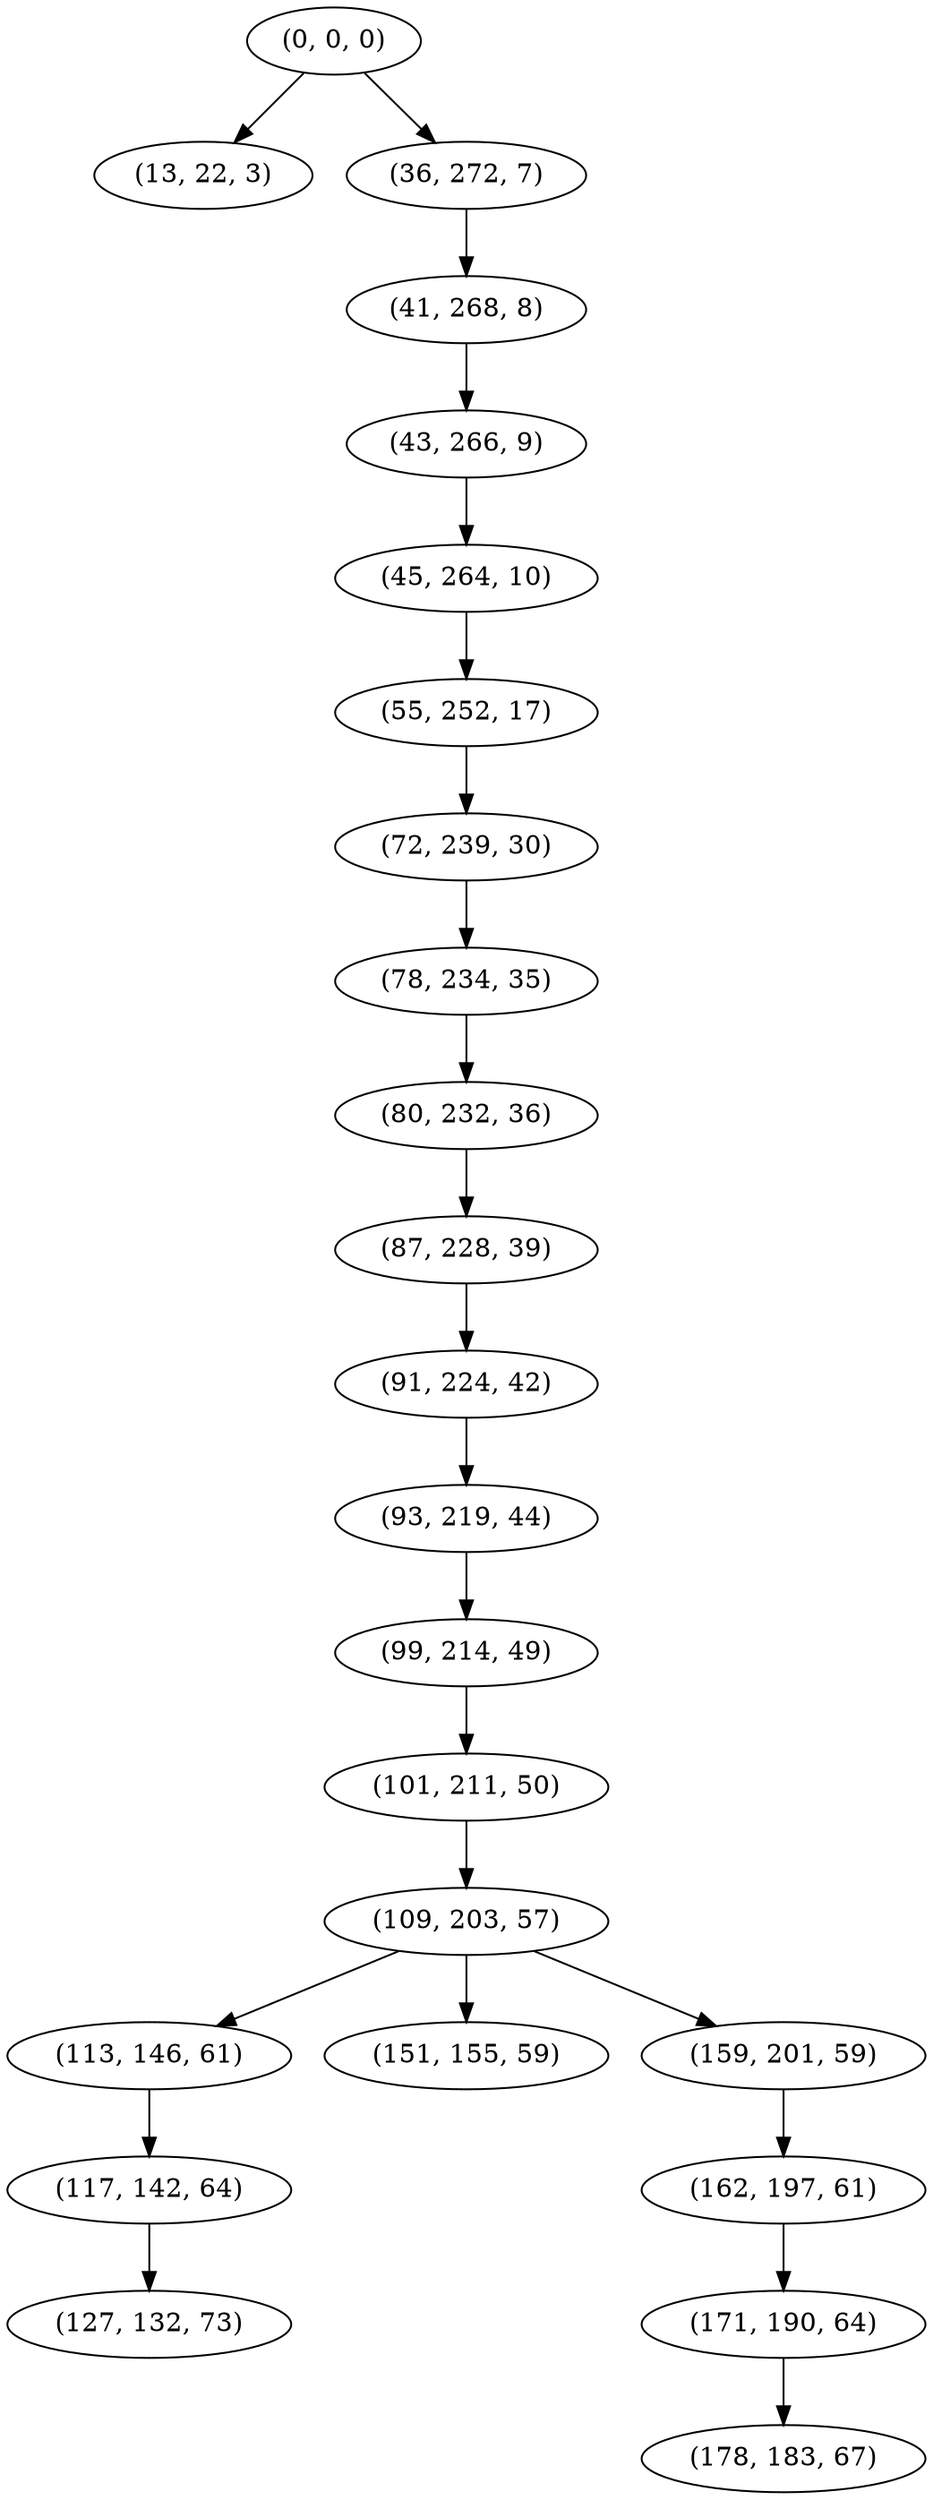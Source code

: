 digraph tree {
    "(0, 0, 0)";
    "(13, 22, 3)";
    "(36, 272, 7)";
    "(41, 268, 8)";
    "(43, 266, 9)";
    "(45, 264, 10)";
    "(55, 252, 17)";
    "(72, 239, 30)";
    "(78, 234, 35)";
    "(80, 232, 36)";
    "(87, 228, 39)";
    "(91, 224, 42)";
    "(93, 219, 44)";
    "(99, 214, 49)";
    "(101, 211, 50)";
    "(109, 203, 57)";
    "(113, 146, 61)";
    "(117, 142, 64)";
    "(127, 132, 73)";
    "(151, 155, 59)";
    "(159, 201, 59)";
    "(162, 197, 61)";
    "(171, 190, 64)";
    "(178, 183, 67)";
    "(0, 0, 0)" -> "(13, 22, 3)";
    "(0, 0, 0)" -> "(36, 272, 7)";
    "(36, 272, 7)" -> "(41, 268, 8)";
    "(41, 268, 8)" -> "(43, 266, 9)";
    "(43, 266, 9)" -> "(45, 264, 10)";
    "(45, 264, 10)" -> "(55, 252, 17)";
    "(55, 252, 17)" -> "(72, 239, 30)";
    "(72, 239, 30)" -> "(78, 234, 35)";
    "(78, 234, 35)" -> "(80, 232, 36)";
    "(80, 232, 36)" -> "(87, 228, 39)";
    "(87, 228, 39)" -> "(91, 224, 42)";
    "(91, 224, 42)" -> "(93, 219, 44)";
    "(93, 219, 44)" -> "(99, 214, 49)";
    "(99, 214, 49)" -> "(101, 211, 50)";
    "(101, 211, 50)" -> "(109, 203, 57)";
    "(109, 203, 57)" -> "(113, 146, 61)";
    "(109, 203, 57)" -> "(151, 155, 59)";
    "(109, 203, 57)" -> "(159, 201, 59)";
    "(113, 146, 61)" -> "(117, 142, 64)";
    "(117, 142, 64)" -> "(127, 132, 73)";
    "(159, 201, 59)" -> "(162, 197, 61)";
    "(162, 197, 61)" -> "(171, 190, 64)";
    "(171, 190, 64)" -> "(178, 183, 67)";
}

